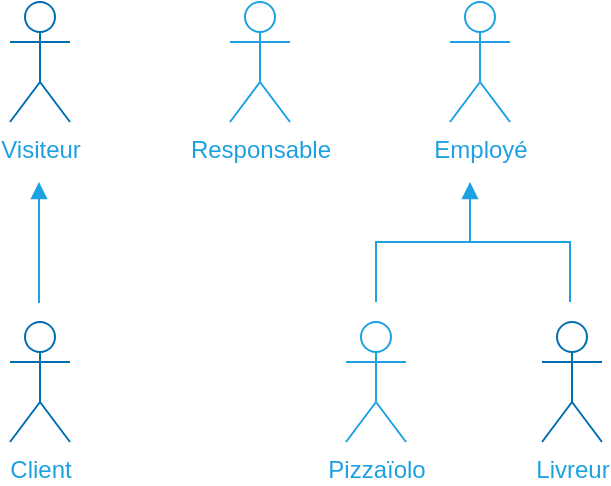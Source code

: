 <mxfile>
    <diagram id="ZDwU52DMAoR-JBrt6ogk" name="Page-1">
        <mxGraphModel dx="706" dy="735" grid="1" gridSize="10" guides="1" tooltips="1" connect="1" arrows="1" fold="1" page="1" pageScale="1" pageWidth="827" pageHeight="1169" math="0" shadow="0">
            <root>
                <mxCell id="0"/>
                <mxCell id="99" value="Application" style="" parent="0"/>
                <mxCell id="101" value="&lt;font color=&quot;#1da1e1&quot;&gt;Client&lt;/font&gt;" style="shape=umlActor;verticalLabelPosition=bottom;verticalAlign=top;html=1;strokeColor=#006EAF;fontColor=#ffffff;fillColor=none;" vertex="1" parent="99">
                    <mxGeometry x="10" y="170" width="30" height="60" as="geometry"/>
                </mxCell>
                <mxCell id="102" value="" style="endArrow=block;html=1;endFill=1;rounded=0;strokeColor=#1DA1E1;" edge="1" parent="99">
                    <mxGeometry width="50" height="50" relative="1" as="geometry">
                        <mxPoint x="24.5" y="160.5" as="sourcePoint"/>
                        <mxPoint x="24.5" y="100" as="targetPoint"/>
                    </mxGeometry>
                </mxCell>
                <mxCell id="103" value="&lt;font color=&quot;#1da1e1&quot;&gt;Employé&lt;/font&gt;" style="shape=umlActor;verticalLabelPosition=bottom;verticalAlign=top;html=1;strokeColor=#1DA1E1;fillColor=none;" vertex="1" parent="99">
                    <mxGeometry x="230" y="10" width="30" height="60" as="geometry"/>
                </mxCell>
                <mxCell id="105" value="" style="endArrow=none;html=1;endFill=0;rounded=0;strokeColor=#1DA1E1;" edge="1" parent="99">
                    <mxGeometry width="50" height="50" relative="1" as="geometry">
                        <mxPoint x="193" y="160" as="sourcePoint"/>
                        <mxPoint x="290" y="160" as="targetPoint"/>
                        <Array as="points">
                            <mxPoint x="193" y="130"/>
                            <mxPoint x="290" y="130"/>
                        </Array>
                    </mxGeometry>
                </mxCell>
                <mxCell id="108" value="" style="endArrow=block;html=1;endFill=1;rounded=0;strokeColor=#1DA1E1;" edge="1" parent="99">
                    <mxGeometry width="50" height="50" relative="1" as="geometry">
                        <mxPoint x="240" y="130" as="sourcePoint"/>
                        <mxPoint x="240" y="100" as="targetPoint"/>
                    </mxGeometry>
                </mxCell>
                <mxCell id="1" value="Acteurs et actions" parent="0"/>
                <mxCell id="5" value="&lt;font color=&quot;#1da1e1&quot;&gt;Pizzaïolo&lt;/font&gt;" style="shape=umlActor;verticalLabelPosition=bottom;verticalAlign=top;html=1;strokeColor=#1DA1E1;fillColor=none;" parent="1" vertex="1">
                    <mxGeometry x="178" y="170" width="30" height="60" as="geometry"/>
                </mxCell>
                <mxCell id="6" value="&lt;font color=&quot;#1da1e1&quot;&gt;Livreur&lt;/font&gt;" style="shape=umlActor;verticalLabelPosition=bottom;verticalAlign=top;html=1;strokeColor=#006EAF;fontColor=#ffffff;fillColor=none;rotation=0;direction=east;" parent="1" vertex="1">
                    <mxGeometry x="276" y="170" width="30" height="60" as="geometry"/>
                </mxCell>
                <mxCell id="7" value="&lt;font color=&quot;#1da1e1&quot;&gt;Visiteur&lt;/font&gt;" style="shape=umlActor;verticalLabelPosition=bottom;verticalAlign=top;html=1;strokeColor=#006EAF;fontColor=#ffffff;fillColor=none;" parent="1" vertex="1">
                    <mxGeometry x="10" y="10" width="30" height="60" as="geometry"/>
                </mxCell>
                <mxCell id="2" value="&lt;font color=&quot;#1da1e1&quot;&gt;Responsable&lt;br&gt;&lt;/font&gt;" style="shape=umlActor;verticalLabelPosition=bottom;verticalAlign=top;html=1;strokeColor=#1DA1E1;fillColor=none;" parent="1" vertex="1">
                    <mxGeometry x="120" y="10" width="30" height="60" as="geometry"/>
                </mxCell>
            </root>
        </mxGraphModel>
    </diagram>
</mxfile>